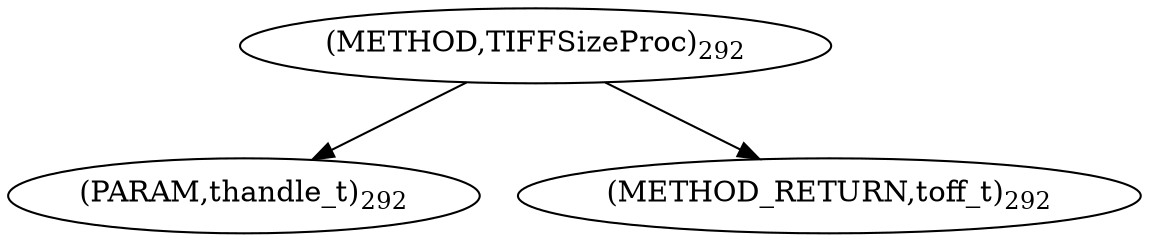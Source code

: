 digraph "TIFFSizeProc" {  
"8324" [label = <(METHOD,TIFFSizeProc)<SUB>292</SUB>> ]
"8325" [label = <(PARAM,thandle_t)<SUB>292</SUB>> ]
"8326" [label = <(METHOD_RETURN,toff_t)<SUB>292</SUB>> ]
  "8324" -> "8325" 
  "8324" -> "8326" 
}
